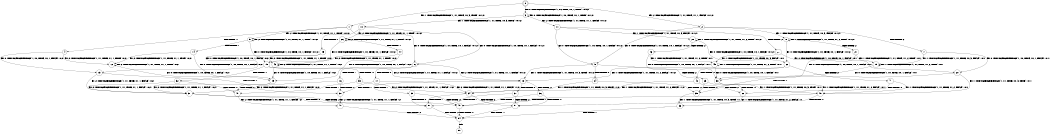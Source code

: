 digraph BCG {
size = "7, 10.5";
center = TRUE;
node [shape = circle];
0 [peripheries = 2];
0 -> 1 [label = "EX !1 !ATOMIC_EXCH_BRANCH (1, +1, TRUE, +0, 3, TRUE) !:0:1:2:"];
0 -> 2 [label = "EX !2 !ATOMIC_EXCH_BRANCH (1, +1, TRUE, +1, 1, FALSE) !:0:1:2:"];
0 -> 3 [label = "EX !0 !ATOMIC_EXCH_BRANCH (1, +0, TRUE, +0, 1, TRUE) !:0:1:2:"];
1 -> 4 [label = "TERMINATE !1"];
1 -> 5 [label = "EX !2 !ATOMIC_EXCH_BRANCH (1, +1, TRUE, +1, 1, TRUE) !:0:1:2:"];
1 -> 6 [label = "EX !0 !ATOMIC_EXCH_BRANCH (1, +0, TRUE, +0, 1, FALSE) !:0:1:2:"];
2 -> 7 [label = "TERMINATE !2"];
2 -> 8 [label = "EX !1 !ATOMIC_EXCH_BRANCH (1, +1, TRUE, +0, 3, FALSE) !:0:1:2:"];
2 -> 9 [label = "EX !0 !ATOMIC_EXCH_BRANCH (1, +0, TRUE, +0, 1, FALSE) !:0:1:2:"];
3 -> 10 [label = "EX !1 !ATOMIC_EXCH_BRANCH (1, +1, TRUE, +0, 3, TRUE) !:0:1:2:"];
3 -> 11 [label = "EX !2 !ATOMIC_EXCH_BRANCH (1, +1, TRUE, +1, 1, FALSE) !:0:1:2:"];
3 -> 3 [label = "EX !0 !ATOMIC_EXCH_BRANCH (1, +0, TRUE, +0, 1, TRUE) !:0:1:2:"];
4 -> 12 [label = "EX !2 !ATOMIC_EXCH_BRANCH (1, +1, TRUE, +1, 1, TRUE) !:0:2:"];
4 -> 13 [label = "EX !0 !ATOMIC_EXCH_BRANCH (1, +0, TRUE, +0, 1, FALSE) !:0:2:"];
5 -> 14 [label = "TERMINATE !1"];
5 -> 15 [label = "EX !0 !ATOMIC_EXCH_BRANCH (1, +0, TRUE, +0, 1, FALSE) !:0:1:2:"];
5 -> 5 [label = "EX !2 !ATOMIC_EXCH_BRANCH (1, +1, TRUE, +1, 1, TRUE) !:0:1:2:"];
6 -> 16 [label = "TERMINATE !1"];
6 -> 17 [label = "TERMINATE !0"];
6 -> 18 [label = "EX !2 !ATOMIC_EXCH_BRANCH (1, +1, TRUE, +1, 1, FALSE) !:0:1:2:"];
7 -> 19 [label = "EX !1 !ATOMIC_EXCH_BRANCH (1, +1, TRUE, +0, 3, FALSE) !:0:1:"];
7 -> 20 [label = "EX !0 !ATOMIC_EXCH_BRANCH (1, +0, TRUE, +0, 1, FALSE) !:0:1:"];
8 -> 21 [label = "TERMINATE !2"];
8 -> 22 [label = "EX !0 !ATOMIC_EXCH_BRANCH (1, +0, TRUE, +0, 1, FALSE) !:0:1:2:"];
8 -> 8 [label = "EX !1 !ATOMIC_EXCH_BRANCH (1, +1, TRUE, +1, 2, TRUE) !:0:1:2:"];
9 -> 23 [label = "TERMINATE !2"];
9 -> 24 [label = "TERMINATE !0"];
9 -> 18 [label = "EX !1 !ATOMIC_EXCH_BRANCH (1, +1, TRUE, +0, 3, TRUE) !:0:1:2:"];
10 -> 25 [label = "TERMINATE !1"];
10 -> 26 [label = "EX !2 !ATOMIC_EXCH_BRANCH (1, +1, TRUE, +1, 1, TRUE) !:0:1:2:"];
10 -> 6 [label = "EX !0 !ATOMIC_EXCH_BRANCH (1, +0, TRUE, +0, 1, FALSE) !:0:1:2:"];
11 -> 27 [label = "TERMINATE !2"];
11 -> 28 [label = "EX !1 !ATOMIC_EXCH_BRANCH (1, +1, TRUE, +0, 3, FALSE) !:0:1:2:"];
11 -> 9 [label = "EX !0 !ATOMIC_EXCH_BRANCH (1, +0, TRUE, +0, 1, FALSE) !:0:1:2:"];
12 -> 29 [label = "EX !0 !ATOMIC_EXCH_BRANCH (1, +0, TRUE, +0, 1, FALSE) !:0:2:"];
12 -> 12 [label = "EX !2 !ATOMIC_EXCH_BRANCH (1, +1, TRUE, +1, 1, TRUE) !:0:2:"];
13 -> 30 [label = "TERMINATE !0"];
13 -> 31 [label = "EX !2 !ATOMIC_EXCH_BRANCH (1, +1, TRUE, +1, 1, FALSE) !:0:2:"];
14 -> 29 [label = "EX !0 !ATOMIC_EXCH_BRANCH (1, +0, TRUE, +0, 1, FALSE) !:0:2:"];
14 -> 12 [label = "EX !2 !ATOMIC_EXCH_BRANCH (1, +1, TRUE, +1, 1, TRUE) !:0:2:"];
15 -> 32 [label = "TERMINATE !1"];
15 -> 33 [label = "TERMINATE !0"];
15 -> 18 [label = "EX !2 !ATOMIC_EXCH_BRANCH (1, +1, TRUE, +1, 1, FALSE) !:0:1:2:"];
16 -> 30 [label = "TERMINATE !0"];
16 -> 31 [label = "EX !2 !ATOMIC_EXCH_BRANCH (1, +1, TRUE, +1, 1, FALSE) !:0:2:"];
17 -> 30 [label = "TERMINATE !1"];
17 -> 34 [label = "EX !2 !ATOMIC_EXCH_BRANCH (1, +1, TRUE, +1, 1, FALSE) !:1:2:"];
18 -> 35 [label = "TERMINATE !1"];
18 -> 36 [label = "TERMINATE !2"];
18 -> 37 [label = "TERMINATE !0"];
19 -> 38 [label = "EX !0 !ATOMIC_EXCH_BRANCH (1, +0, TRUE, +0, 1, FALSE) !:0:1:"];
19 -> 19 [label = "EX !1 !ATOMIC_EXCH_BRANCH (1, +1, TRUE, +1, 2, TRUE) !:0:1:"];
20 -> 39 [label = "TERMINATE !0"];
20 -> 40 [label = "EX !1 !ATOMIC_EXCH_BRANCH (1, +1, TRUE, +0, 3, TRUE) !:0:1:"];
21 -> 38 [label = "EX !0 !ATOMIC_EXCH_BRANCH (1, +0, TRUE, +0, 1, FALSE) !:0:1:"];
21 -> 19 [label = "EX !1 !ATOMIC_EXCH_BRANCH (1, +1, TRUE, +1, 2, TRUE) !:0:1:"];
22 -> 41 [label = "TERMINATE !2"];
22 -> 42 [label = "TERMINATE !0"];
22 -> 18 [label = "EX !1 !ATOMIC_EXCH_BRANCH (1, +1, TRUE, +1, 2, FALSE) !:0:1:2:"];
23 -> 39 [label = "TERMINATE !0"];
23 -> 40 [label = "EX !1 !ATOMIC_EXCH_BRANCH (1, +1, TRUE, +0, 3, TRUE) !:0:1:"];
24 -> 39 [label = "TERMINATE !2"];
24 -> 34 [label = "EX !1 !ATOMIC_EXCH_BRANCH (1, +1, TRUE, +0, 3, TRUE) !:1:2:"];
25 -> 43 [label = "EX !2 !ATOMIC_EXCH_BRANCH (1, +1, TRUE, +1, 1, TRUE) !:0:2:"];
25 -> 13 [label = "EX !0 !ATOMIC_EXCH_BRANCH (1, +0, TRUE, +0, 1, FALSE) !:0:2:"];
26 -> 44 [label = "TERMINATE !1"];
26 -> 26 [label = "EX !2 !ATOMIC_EXCH_BRANCH (1, +1, TRUE, +1, 1, TRUE) !:0:1:2:"];
26 -> 15 [label = "EX !0 !ATOMIC_EXCH_BRANCH (1, +0, TRUE, +0, 1, FALSE) !:0:1:2:"];
27 -> 45 [label = "EX !1 !ATOMIC_EXCH_BRANCH (1, +1, TRUE, +0, 3, FALSE) !:0:1:"];
27 -> 20 [label = "EX !0 !ATOMIC_EXCH_BRANCH (1, +0, TRUE, +0, 1, FALSE) !:0:1:"];
28 -> 46 [label = "TERMINATE !2"];
28 -> 28 [label = "EX !1 !ATOMIC_EXCH_BRANCH (1, +1, TRUE, +1, 2, TRUE) !:0:1:2:"];
28 -> 22 [label = "EX !0 !ATOMIC_EXCH_BRANCH (1, +0, TRUE, +0, 1, FALSE) !:0:1:2:"];
29 -> 47 [label = "TERMINATE !0"];
29 -> 31 [label = "EX !2 !ATOMIC_EXCH_BRANCH (1, +1, TRUE, +1, 1, FALSE) !:0:2:"];
30 -> 48 [label = "EX !2 !ATOMIC_EXCH_BRANCH (1, +1, TRUE, +1, 1, FALSE) !:2:"];
31 -> 49 [label = "TERMINATE !2"];
31 -> 50 [label = "TERMINATE !0"];
32 -> 47 [label = "TERMINATE !0"];
32 -> 31 [label = "EX !2 !ATOMIC_EXCH_BRANCH (1, +1, TRUE, +1, 1, FALSE) !:0:2:"];
33 -> 47 [label = "TERMINATE !1"];
33 -> 34 [label = "EX !2 !ATOMIC_EXCH_BRANCH (1, +1, TRUE, +1, 1, FALSE) !:1:2:"];
34 -> 50 [label = "TERMINATE !1"];
34 -> 51 [label = "TERMINATE !2"];
35 -> 49 [label = "TERMINATE !2"];
35 -> 50 [label = "TERMINATE !0"];
36 -> 49 [label = "TERMINATE !1"];
36 -> 51 [label = "TERMINATE !0"];
37 -> 50 [label = "TERMINATE !1"];
37 -> 51 [label = "TERMINATE !2"];
38 -> 52 [label = "TERMINATE !0"];
38 -> 40 [label = "EX !1 !ATOMIC_EXCH_BRANCH (1, +1, TRUE, +1, 2, FALSE) !:0:1:"];
39 -> 53 [label = "EX !1 !ATOMIC_EXCH_BRANCH (1, +1, TRUE, +0, 3, TRUE) !:1:"];
40 -> 49 [label = "TERMINATE !1"];
40 -> 51 [label = "TERMINATE !0"];
41 -> 52 [label = "TERMINATE !0"];
41 -> 40 [label = "EX !1 !ATOMIC_EXCH_BRANCH (1, +1, TRUE, +1, 2, FALSE) !:0:1:"];
42 -> 52 [label = "TERMINATE !2"];
42 -> 34 [label = "EX !1 !ATOMIC_EXCH_BRANCH (1, +1, TRUE, +1, 2, FALSE) !:1:2:"];
43 -> 43 [label = "EX !2 !ATOMIC_EXCH_BRANCH (1, +1, TRUE, +1, 1, TRUE) !:0:2:"];
43 -> 29 [label = "EX !0 !ATOMIC_EXCH_BRANCH (1, +0, TRUE, +0, 1, FALSE) !:0:2:"];
44 -> 43 [label = "EX !2 !ATOMIC_EXCH_BRANCH (1, +1, TRUE, +1, 1, TRUE) !:0:2:"];
44 -> 29 [label = "EX !0 !ATOMIC_EXCH_BRANCH (1, +0, TRUE, +0, 1, FALSE) !:0:2:"];
45 -> 45 [label = "EX !1 !ATOMIC_EXCH_BRANCH (1, +1, TRUE, +1, 2, TRUE) !:0:1:"];
45 -> 38 [label = "EX !0 !ATOMIC_EXCH_BRANCH (1, +0, TRUE, +0, 1, FALSE) !:0:1:"];
46 -> 45 [label = "EX !1 !ATOMIC_EXCH_BRANCH (1, +1, TRUE, +1, 2, TRUE) !:0:1:"];
46 -> 38 [label = "EX !0 !ATOMIC_EXCH_BRANCH (1, +0, TRUE, +0, 1, FALSE) !:0:1:"];
47 -> 48 [label = "EX !2 !ATOMIC_EXCH_BRANCH (1, +1, TRUE, +1, 1, FALSE) !:2:"];
48 -> 54 [label = "TERMINATE !2"];
49 -> 54 [label = "TERMINATE !0"];
50 -> 54 [label = "TERMINATE !2"];
51 -> 54 [label = "TERMINATE !1"];
52 -> 53 [label = "EX !1 !ATOMIC_EXCH_BRANCH (1, +1, TRUE, +1, 2, FALSE) !:1:"];
53 -> 54 [label = "TERMINATE !1"];
54 -> 55 [label = "exit"];
}
